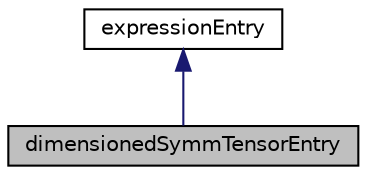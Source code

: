 digraph "dimensionedSymmTensorEntry"
{
  bgcolor="transparent";
  edge [fontname="Helvetica",fontsize="10",labelfontname="Helvetica",labelfontsize="10"];
  node [fontname="Helvetica",fontsize="10",shape=record];
  Node1 [label="dimensionedSymmTensorEntry",height=0.2,width=0.4,color="black", fillcolor="grey75", style="filled" fontcolor="black"];
  Node2 -> Node1 [dir="back",color="midnightblue",fontsize="10",style="solid",fontname="Helvetica"];
  Node2 [label="expressionEntry",height=0.2,width=0.4,color="black",URL="$classFoam_1_1exprTools_1_1expressionEntry.html",tooltip="Convert dictionary entry to a stringified expression. "];
}
